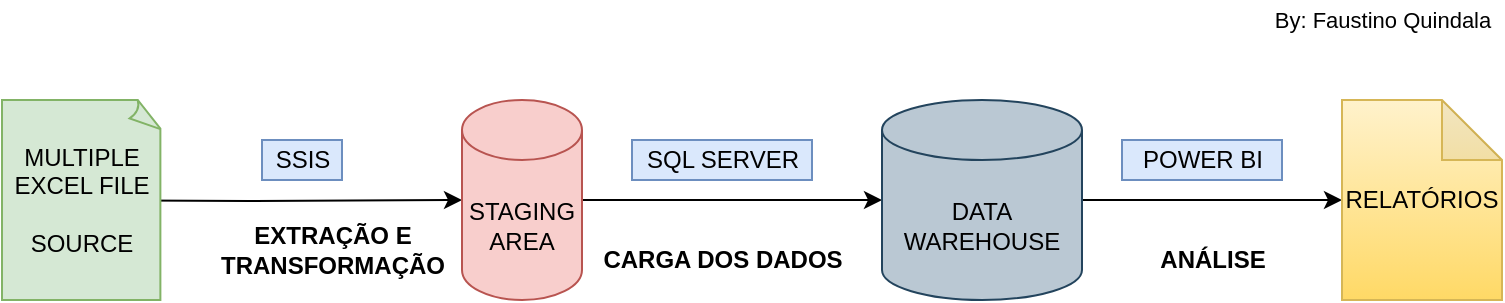 <mxfile version="13.9.9" type="device"><diagram id="vDHrBsjFnjhTJGXdO-fB" name="Page-1"><mxGraphModel dx="1422" dy="814" grid="1" gridSize="10" guides="1" tooltips="1" connect="1" arrows="1" fold="1" page="1" pageScale="1" pageWidth="850" pageHeight="1100" math="0" shadow="0"><root><mxCell id="0"/><mxCell id="1" parent="0"/><mxCell id="7cqZZW1UCyMGYSHQuzbI-4" style="edgeStyle=orthogonalEdgeStyle;rounded=0;orthogonalLoop=1;jettySize=auto;html=1;" edge="1" parent="1" target="7cqZZW1UCyMGYSHQuzbI-3"><mxGeometry relative="1" as="geometry"><mxPoint x="45" y="340" as="sourcePoint"/></mxGeometry></mxCell><mxCell id="7cqZZW1UCyMGYSHQuzbI-10" value="" style="edgeStyle=orthogonalEdgeStyle;rounded=0;orthogonalLoop=1;jettySize=auto;html=1;" edge="1" parent="1" source="7cqZZW1UCyMGYSHQuzbI-3" target="7cqZZW1UCyMGYSHQuzbI-9"><mxGeometry relative="1" as="geometry"/></mxCell><mxCell id="7cqZZW1UCyMGYSHQuzbI-3" value="STAGING&lt;br&gt;AREA" style="shape=cylinder3;whiteSpace=wrap;html=1;boundedLbl=1;backgroundOutline=1;size=15;fillColor=#f8cecc;strokeColor=#b85450;" vertex="1" parent="1"><mxGeometry x="260" y="290" width="60" height="100" as="geometry"/></mxCell><mxCell id="7cqZZW1UCyMGYSHQuzbI-5" value="EXTRAÇÃO E &lt;br&gt;TRANSFORMAÇÃO" style="text;html=1;align=center;verticalAlign=middle;resizable=0;points=[];autosize=1;fontStyle=1" vertex="1" parent="1"><mxGeometry x="130" y="350" width="130" height="30" as="geometry"/></mxCell><mxCell id="7cqZZW1UCyMGYSHQuzbI-6" value="MULTIPLE EXCEL FILE&lt;br&gt;&lt;br&gt;SOURCE" style="whiteSpace=wrap;html=1;shape=mxgraph.basic.document;fillColor=#d5e8d4;strokeColor=#82b366;" vertex="1" parent="1"><mxGeometry x="30" y="290" width="80" height="100" as="geometry"/></mxCell><mxCell id="7cqZZW1UCyMGYSHQuzbI-15" value="" style="edgeStyle=orthogonalEdgeStyle;rounded=0;orthogonalLoop=1;jettySize=auto;html=1;" edge="1" parent="1" source="7cqZZW1UCyMGYSHQuzbI-9" target="7cqZZW1UCyMGYSHQuzbI-14"><mxGeometry relative="1" as="geometry"/></mxCell><mxCell id="7cqZZW1UCyMGYSHQuzbI-9" value="DATA&lt;br&gt;WAREHOUSE&lt;br&gt;" style="shape=cylinder3;whiteSpace=wrap;html=1;boundedLbl=1;backgroundOutline=1;size=15;fillColor=#bac8d3;strokeColor=#23445d;" vertex="1" parent="1"><mxGeometry x="470" y="290" width="100" height="100" as="geometry"/></mxCell><mxCell id="7cqZZW1UCyMGYSHQuzbI-11" value="CARGA DOS DADOS" style="text;html=1;align=center;verticalAlign=middle;resizable=0;points=[];autosize=1;fontStyle=1" vertex="1" parent="1"><mxGeometry x="320" y="360" width="140" height="20" as="geometry"/></mxCell><mxCell id="7cqZZW1UCyMGYSHQuzbI-14" value="RELATÓRIOS" style="shape=note;whiteSpace=wrap;html=1;backgroundOutline=1;darkOpacity=0.05;gradientColor=#ffd966;fillColor=#fff2cc;strokeColor=#d6b656;" vertex="1" parent="1"><mxGeometry x="700" y="290" width="80" height="100" as="geometry"/></mxCell><mxCell id="7cqZZW1UCyMGYSHQuzbI-16" value="SSIS" style="text;html=1;align=center;verticalAlign=middle;resizable=0;points=[];autosize=1;" vertex="1" parent="1"><mxGeometry x="160" y="310" width="40" height="20" as="geometry"/></mxCell><mxCell id="7cqZZW1UCyMGYSHQuzbI-17" value="SQL SERVER" style="text;html=1;align=center;verticalAlign=middle;resizable=0;points=[];autosize=1;" vertex="1" parent="1"><mxGeometry x="345" y="310" width="90" height="20" as="geometry"/></mxCell><mxCell id="7cqZZW1UCyMGYSHQuzbI-18" value="POWER BI" style="text;html=1;align=center;verticalAlign=middle;resizable=0;points=[];autosize=1;fillColor=#dae8fc;strokeColor=#6c8ebf;" vertex="1" parent="1"><mxGeometry x="590" y="310" width="80" height="20" as="geometry"/></mxCell><mxCell id="7cqZZW1UCyMGYSHQuzbI-19" value="SSIS" style="text;html=1;align=center;verticalAlign=middle;resizable=0;points=[];autosize=1;fillColor=#dae8fc;strokeColor=#6c8ebf;" vertex="1" parent="1"><mxGeometry x="160" y="310" width="40" height="20" as="geometry"/></mxCell><mxCell id="7cqZZW1UCyMGYSHQuzbI-20" value="SQL SERVER" style="text;html=1;align=center;verticalAlign=middle;resizable=0;points=[];autosize=1;fillColor=#dae8fc;strokeColor=#6c8ebf;" vertex="1" parent="1"><mxGeometry x="345" y="310" width="90" height="20" as="geometry"/></mxCell><mxCell id="7cqZZW1UCyMGYSHQuzbI-21" value="ANÁLISE" style="text;html=1;align=center;verticalAlign=middle;resizable=0;points=[];autosize=1;fontStyle=1" vertex="1" parent="1"><mxGeometry x="600" y="360" width="70" height="20" as="geometry"/></mxCell><mxCell id="7cqZZW1UCyMGYSHQuzbI-22" value="By: Faustino Quindala" style="text;html=1;align=center;verticalAlign=middle;resizable=0;points=[];autosize=1;fontSize=11;" vertex="1" parent="1"><mxGeometry x="660" y="240" width="120" height="20" as="geometry"/></mxCell></root></mxGraphModel></diagram></mxfile>